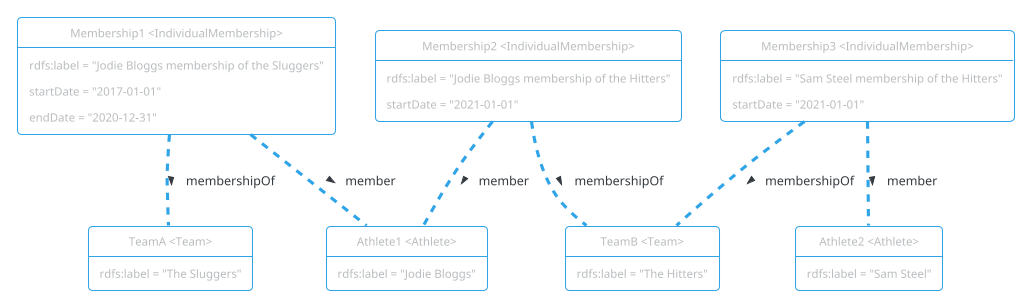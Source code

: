 @startuml
!theme cerulean-outline

object "Athlete1 <Athlete>" as Athlete1 {
  rdfs:label = "Jodie Bloggs"
}

object "Membership1 <IndividualMembership>" as Membership1 {
  rdfs:label = "Jodie Bloggs membership of the Sluggers"
  startDate = "2017-01-01"
  endDate = "2020-12-31"
}

object "Membership2 <IndividualMembership>" as Membership2 {
  rdfs:label = "Jodie Bloggs membership of the Hitters"
  startDate = "2021-01-01"
}

object "Athlete2 <Athlete>" as Athlete2 {
  rdfs:label = "Sam Steel"
}

object "Membership3 <IndividualMembership>" as Membership3 {
  rdfs:label = "Sam Steel membership of the Hitters"
  startDate = "2021-01-01"
}

object "TeamA <Team>" as TeamA {
  rdfs:label = "The Sluggers"
}

object "TeamB <Team>" as TeamB {
  rdfs:label = "The Hitters"
}

Membership1 .. Athlete1 : > member
Membership1 .. TeamA : > membershipOf
Membership2 .. Athlete1 : > member
Membership2 .. TeamB : > membershipOf
Membership3 .. Athlete2 : > member
Membership3 .. TeamB : > membershipOf
@enduml
